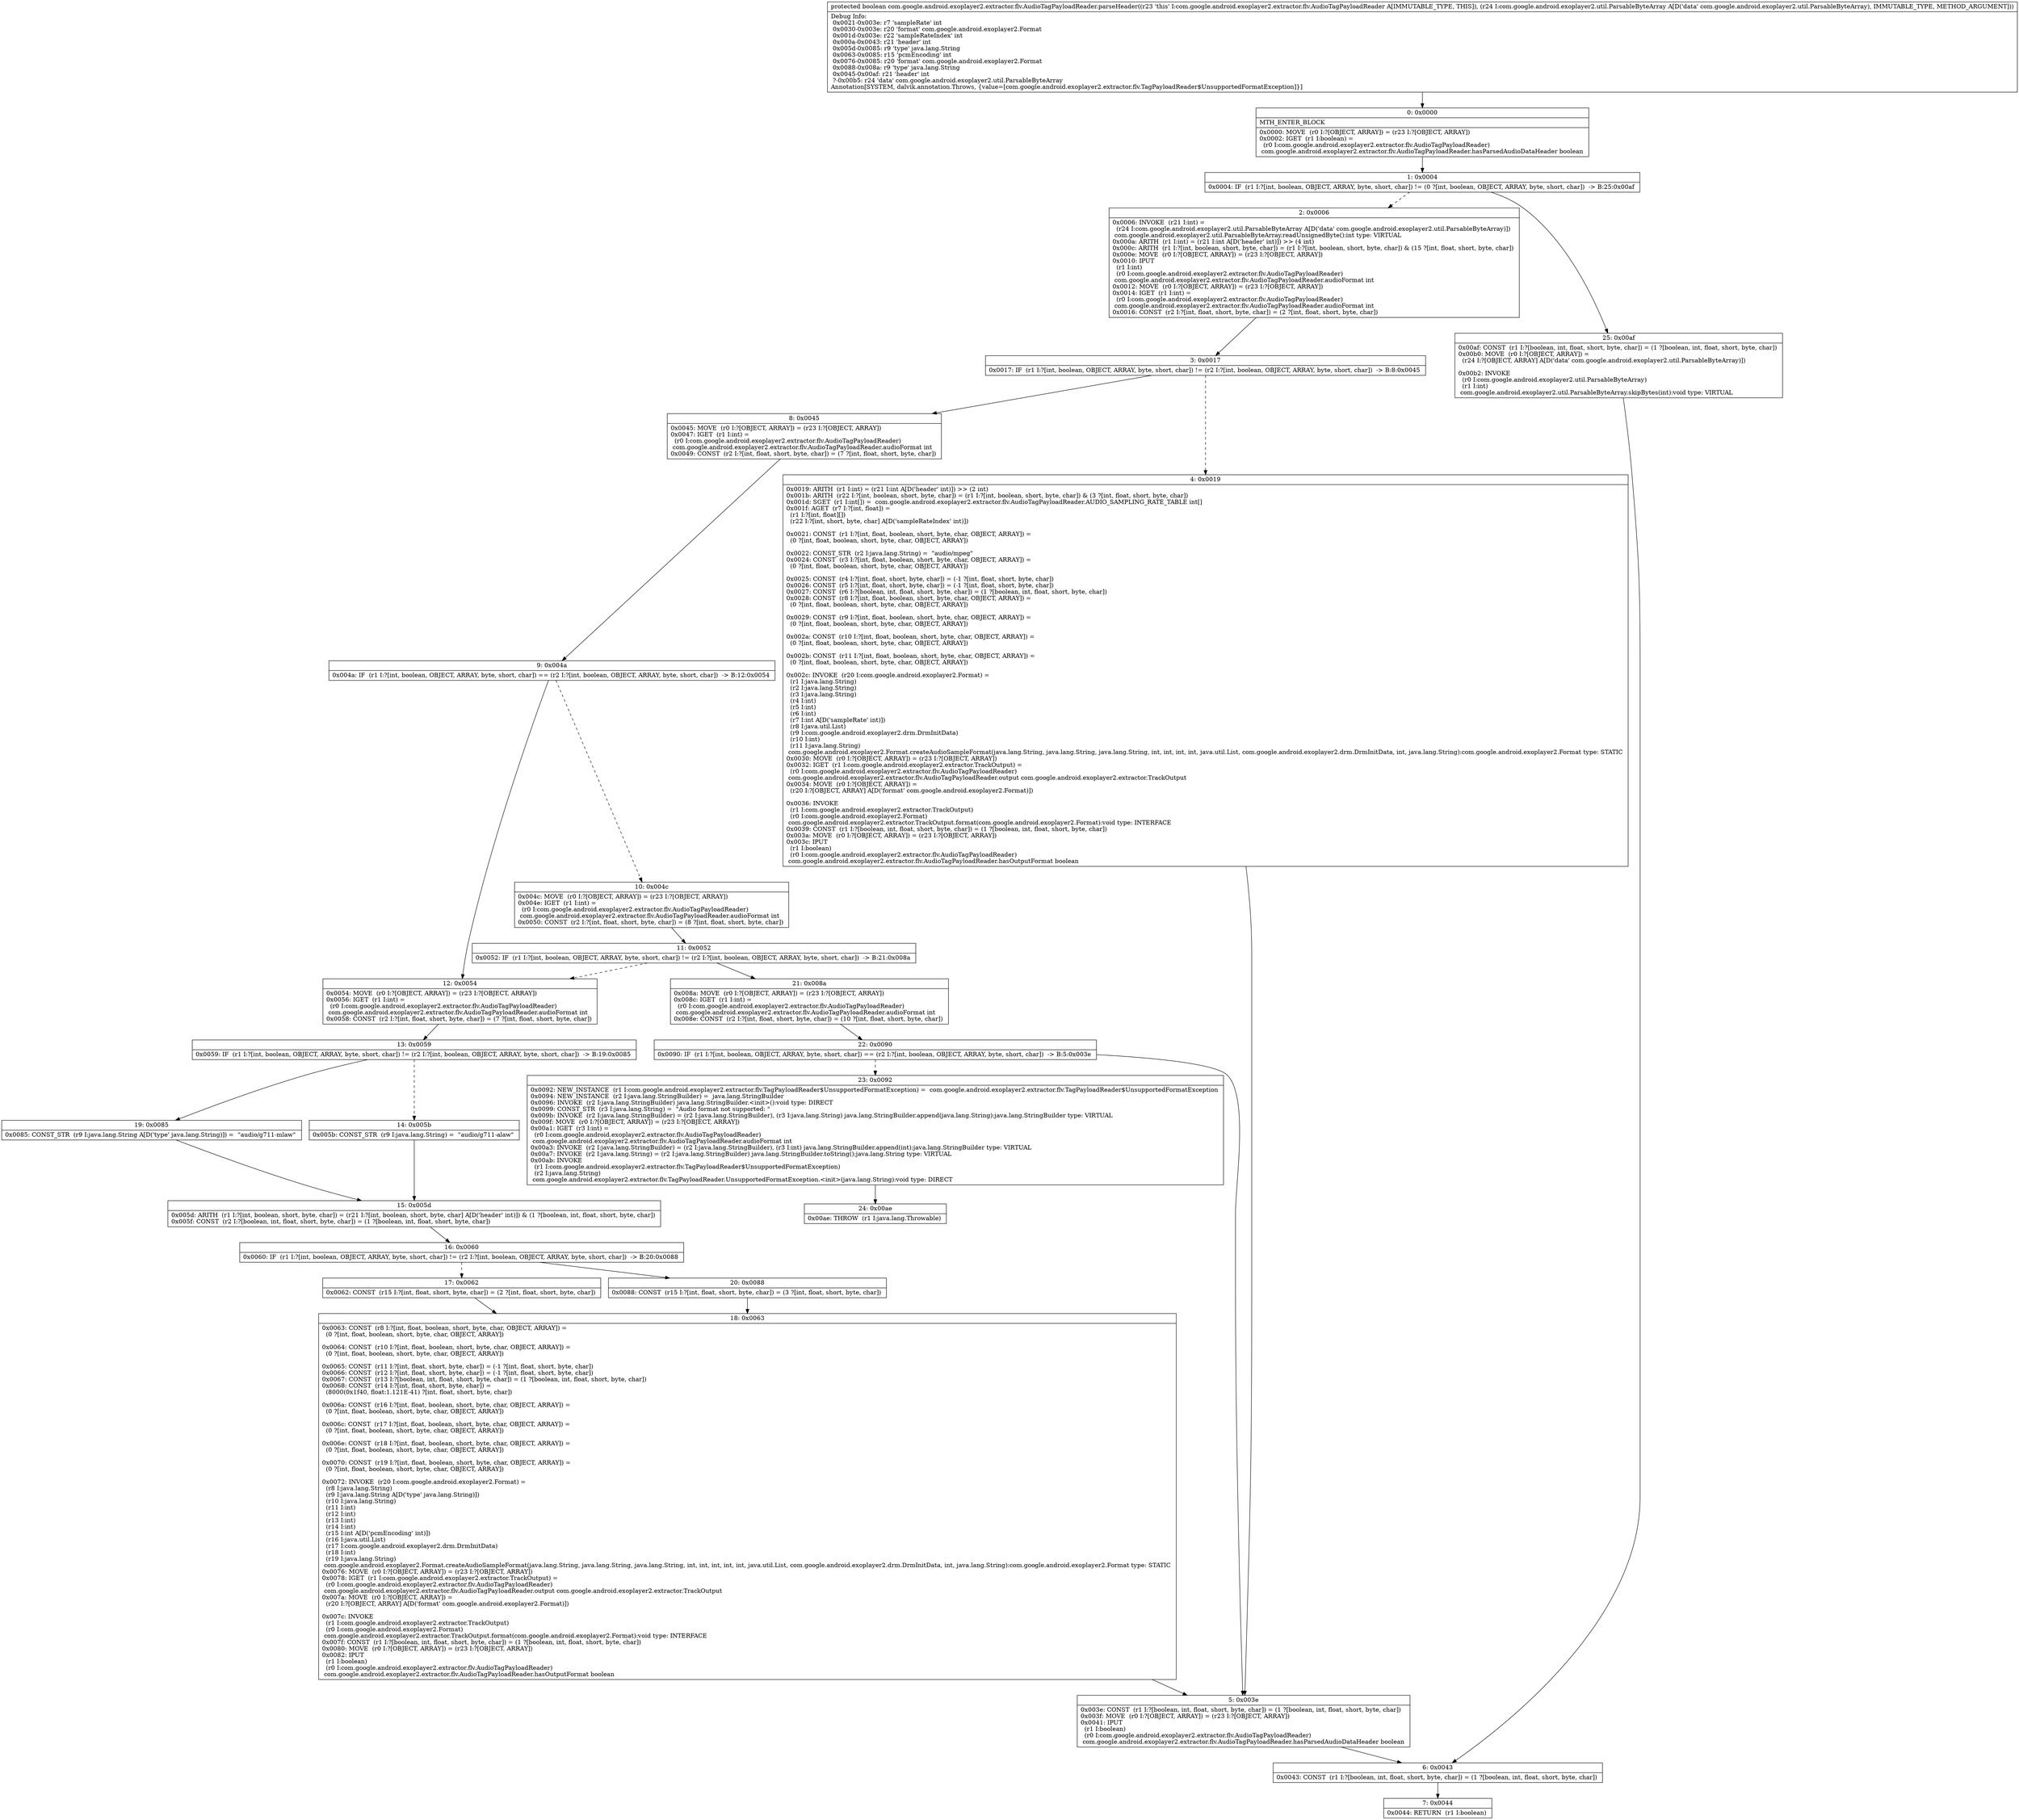 digraph "CFG forcom.google.android.exoplayer2.extractor.flv.AudioTagPayloadReader.parseHeader(Lcom\/google\/android\/exoplayer2\/util\/ParsableByteArray;)Z" {
Node_0 [shape=record,label="{0\:\ 0x0000|MTH_ENTER_BLOCK\l|0x0000: MOVE  (r0 I:?[OBJECT, ARRAY]) = (r23 I:?[OBJECT, ARRAY]) \l0x0002: IGET  (r1 I:boolean) = \l  (r0 I:com.google.android.exoplayer2.extractor.flv.AudioTagPayloadReader)\l com.google.android.exoplayer2.extractor.flv.AudioTagPayloadReader.hasParsedAudioDataHeader boolean \l}"];
Node_1 [shape=record,label="{1\:\ 0x0004|0x0004: IF  (r1 I:?[int, boolean, OBJECT, ARRAY, byte, short, char]) != (0 ?[int, boolean, OBJECT, ARRAY, byte, short, char])  \-\> B:25:0x00af \l}"];
Node_2 [shape=record,label="{2\:\ 0x0006|0x0006: INVOKE  (r21 I:int) = \l  (r24 I:com.google.android.exoplayer2.util.ParsableByteArray A[D('data' com.google.android.exoplayer2.util.ParsableByteArray)])\l com.google.android.exoplayer2.util.ParsableByteArray.readUnsignedByte():int type: VIRTUAL \l0x000a: ARITH  (r1 I:int) = (r21 I:int A[D('header' int)]) \>\> (4 int) \l0x000c: ARITH  (r1 I:?[int, boolean, short, byte, char]) = (r1 I:?[int, boolean, short, byte, char]) & (15 ?[int, float, short, byte, char]) \l0x000e: MOVE  (r0 I:?[OBJECT, ARRAY]) = (r23 I:?[OBJECT, ARRAY]) \l0x0010: IPUT  \l  (r1 I:int)\l  (r0 I:com.google.android.exoplayer2.extractor.flv.AudioTagPayloadReader)\l com.google.android.exoplayer2.extractor.flv.AudioTagPayloadReader.audioFormat int \l0x0012: MOVE  (r0 I:?[OBJECT, ARRAY]) = (r23 I:?[OBJECT, ARRAY]) \l0x0014: IGET  (r1 I:int) = \l  (r0 I:com.google.android.exoplayer2.extractor.flv.AudioTagPayloadReader)\l com.google.android.exoplayer2.extractor.flv.AudioTagPayloadReader.audioFormat int \l0x0016: CONST  (r2 I:?[int, float, short, byte, char]) = (2 ?[int, float, short, byte, char]) \l}"];
Node_3 [shape=record,label="{3\:\ 0x0017|0x0017: IF  (r1 I:?[int, boolean, OBJECT, ARRAY, byte, short, char]) != (r2 I:?[int, boolean, OBJECT, ARRAY, byte, short, char])  \-\> B:8:0x0045 \l}"];
Node_4 [shape=record,label="{4\:\ 0x0019|0x0019: ARITH  (r1 I:int) = (r21 I:int A[D('header' int)]) \>\> (2 int) \l0x001b: ARITH  (r22 I:?[int, boolean, short, byte, char]) = (r1 I:?[int, boolean, short, byte, char]) & (3 ?[int, float, short, byte, char]) \l0x001d: SGET  (r1 I:int[]) =  com.google.android.exoplayer2.extractor.flv.AudioTagPayloadReader.AUDIO_SAMPLING_RATE_TABLE int[] \l0x001f: AGET  (r7 I:?[int, float]) = \l  (r1 I:?[int, float][])\l  (r22 I:?[int, short, byte, char] A[D('sampleRateIndex' int)])\l \l0x0021: CONST  (r1 I:?[int, float, boolean, short, byte, char, OBJECT, ARRAY]) = \l  (0 ?[int, float, boolean, short, byte, char, OBJECT, ARRAY])\l \l0x0022: CONST_STR  (r2 I:java.lang.String) =  \"audio\/mpeg\" \l0x0024: CONST  (r3 I:?[int, float, boolean, short, byte, char, OBJECT, ARRAY]) = \l  (0 ?[int, float, boolean, short, byte, char, OBJECT, ARRAY])\l \l0x0025: CONST  (r4 I:?[int, float, short, byte, char]) = (\-1 ?[int, float, short, byte, char]) \l0x0026: CONST  (r5 I:?[int, float, short, byte, char]) = (\-1 ?[int, float, short, byte, char]) \l0x0027: CONST  (r6 I:?[boolean, int, float, short, byte, char]) = (1 ?[boolean, int, float, short, byte, char]) \l0x0028: CONST  (r8 I:?[int, float, boolean, short, byte, char, OBJECT, ARRAY]) = \l  (0 ?[int, float, boolean, short, byte, char, OBJECT, ARRAY])\l \l0x0029: CONST  (r9 I:?[int, float, boolean, short, byte, char, OBJECT, ARRAY]) = \l  (0 ?[int, float, boolean, short, byte, char, OBJECT, ARRAY])\l \l0x002a: CONST  (r10 I:?[int, float, boolean, short, byte, char, OBJECT, ARRAY]) = \l  (0 ?[int, float, boolean, short, byte, char, OBJECT, ARRAY])\l \l0x002b: CONST  (r11 I:?[int, float, boolean, short, byte, char, OBJECT, ARRAY]) = \l  (0 ?[int, float, boolean, short, byte, char, OBJECT, ARRAY])\l \l0x002c: INVOKE  (r20 I:com.google.android.exoplayer2.Format) = \l  (r1 I:java.lang.String)\l  (r2 I:java.lang.String)\l  (r3 I:java.lang.String)\l  (r4 I:int)\l  (r5 I:int)\l  (r6 I:int)\l  (r7 I:int A[D('sampleRate' int)])\l  (r8 I:java.util.List)\l  (r9 I:com.google.android.exoplayer2.drm.DrmInitData)\l  (r10 I:int)\l  (r11 I:java.lang.String)\l com.google.android.exoplayer2.Format.createAudioSampleFormat(java.lang.String, java.lang.String, java.lang.String, int, int, int, int, java.util.List, com.google.android.exoplayer2.drm.DrmInitData, int, java.lang.String):com.google.android.exoplayer2.Format type: STATIC \l0x0030: MOVE  (r0 I:?[OBJECT, ARRAY]) = (r23 I:?[OBJECT, ARRAY]) \l0x0032: IGET  (r1 I:com.google.android.exoplayer2.extractor.TrackOutput) = \l  (r0 I:com.google.android.exoplayer2.extractor.flv.AudioTagPayloadReader)\l com.google.android.exoplayer2.extractor.flv.AudioTagPayloadReader.output com.google.android.exoplayer2.extractor.TrackOutput \l0x0034: MOVE  (r0 I:?[OBJECT, ARRAY]) = \l  (r20 I:?[OBJECT, ARRAY] A[D('format' com.google.android.exoplayer2.Format)])\l \l0x0036: INVOKE  \l  (r1 I:com.google.android.exoplayer2.extractor.TrackOutput)\l  (r0 I:com.google.android.exoplayer2.Format)\l com.google.android.exoplayer2.extractor.TrackOutput.format(com.google.android.exoplayer2.Format):void type: INTERFACE \l0x0039: CONST  (r1 I:?[boolean, int, float, short, byte, char]) = (1 ?[boolean, int, float, short, byte, char]) \l0x003a: MOVE  (r0 I:?[OBJECT, ARRAY]) = (r23 I:?[OBJECT, ARRAY]) \l0x003c: IPUT  \l  (r1 I:boolean)\l  (r0 I:com.google.android.exoplayer2.extractor.flv.AudioTagPayloadReader)\l com.google.android.exoplayer2.extractor.flv.AudioTagPayloadReader.hasOutputFormat boolean \l}"];
Node_5 [shape=record,label="{5\:\ 0x003e|0x003e: CONST  (r1 I:?[boolean, int, float, short, byte, char]) = (1 ?[boolean, int, float, short, byte, char]) \l0x003f: MOVE  (r0 I:?[OBJECT, ARRAY]) = (r23 I:?[OBJECT, ARRAY]) \l0x0041: IPUT  \l  (r1 I:boolean)\l  (r0 I:com.google.android.exoplayer2.extractor.flv.AudioTagPayloadReader)\l com.google.android.exoplayer2.extractor.flv.AudioTagPayloadReader.hasParsedAudioDataHeader boolean \l}"];
Node_6 [shape=record,label="{6\:\ 0x0043|0x0043: CONST  (r1 I:?[boolean, int, float, short, byte, char]) = (1 ?[boolean, int, float, short, byte, char]) \l}"];
Node_7 [shape=record,label="{7\:\ 0x0044|0x0044: RETURN  (r1 I:boolean) \l}"];
Node_8 [shape=record,label="{8\:\ 0x0045|0x0045: MOVE  (r0 I:?[OBJECT, ARRAY]) = (r23 I:?[OBJECT, ARRAY]) \l0x0047: IGET  (r1 I:int) = \l  (r0 I:com.google.android.exoplayer2.extractor.flv.AudioTagPayloadReader)\l com.google.android.exoplayer2.extractor.flv.AudioTagPayloadReader.audioFormat int \l0x0049: CONST  (r2 I:?[int, float, short, byte, char]) = (7 ?[int, float, short, byte, char]) \l}"];
Node_9 [shape=record,label="{9\:\ 0x004a|0x004a: IF  (r1 I:?[int, boolean, OBJECT, ARRAY, byte, short, char]) == (r2 I:?[int, boolean, OBJECT, ARRAY, byte, short, char])  \-\> B:12:0x0054 \l}"];
Node_10 [shape=record,label="{10\:\ 0x004c|0x004c: MOVE  (r0 I:?[OBJECT, ARRAY]) = (r23 I:?[OBJECT, ARRAY]) \l0x004e: IGET  (r1 I:int) = \l  (r0 I:com.google.android.exoplayer2.extractor.flv.AudioTagPayloadReader)\l com.google.android.exoplayer2.extractor.flv.AudioTagPayloadReader.audioFormat int \l0x0050: CONST  (r2 I:?[int, float, short, byte, char]) = (8 ?[int, float, short, byte, char]) \l}"];
Node_11 [shape=record,label="{11\:\ 0x0052|0x0052: IF  (r1 I:?[int, boolean, OBJECT, ARRAY, byte, short, char]) != (r2 I:?[int, boolean, OBJECT, ARRAY, byte, short, char])  \-\> B:21:0x008a \l}"];
Node_12 [shape=record,label="{12\:\ 0x0054|0x0054: MOVE  (r0 I:?[OBJECT, ARRAY]) = (r23 I:?[OBJECT, ARRAY]) \l0x0056: IGET  (r1 I:int) = \l  (r0 I:com.google.android.exoplayer2.extractor.flv.AudioTagPayloadReader)\l com.google.android.exoplayer2.extractor.flv.AudioTagPayloadReader.audioFormat int \l0x0058: CONST  (r2 I:?[int, float, short, byte, char]) = (7 ?[int, float, short, byte, char]) \l}"];
Node_13 [shape=record,label="{13\:\ 0x0059|0x0059: IF  (r1 I:?[int, boolean, OBJECT, ARRAY, byte, short, char]) != (r2 I:?[int, boolean, OBJECT, ARRAY, byte, short, char])  \-\> B:19:0x0085 \l}"];
Node_14 [shape=record,label="{14\:\ 0x005b|0x005b: CONST_STR  (r9 I:java.lang.String) =  \"audio\/g711\-alaw\" \l}"];
Node_15 [shape=record,label="{15\:\ 0x005d|0x005d: ARITH  (r1 I:?[int, boolean, short, byte, char]) = (r21 I:?[int, boolean, short, byte, char] A[D('header' int)]) & (1 ?[boolean, int, float, short, byte, char]) \l0x005f: CONST  (r2 I:?[boolean, int, float, short, byte, char]) = (1 ?[boolean, int, float, short, byte, char]) \l}"];
Node_16 [shape=record,label="{16\:\ 0x0060|0x0060: IF  (r1 I:?[int, boolean, OBJECT, ARRAY, byte, short, char]) != (r2 I:?[int, boolean, OBJECT, ARRAY, byte, short, char])  \-\> B:20:0x0088 \l}"];
Node_17 [shape=record,label="{17\:\ 0x0062|0x0062: CONST  (r15 I:?[int, float, short, byte, char]) = (2 ?[int, float, short, byte, char]) \l}"];
Node_18 [shape=record,label="{18\:\ 0x0063|0x0063: CONST  (r8 I:?[int, float, boolean, short, byte, char, OBJECT, ARRAY]) = \l  (0 ?[int, float, boolean, short, byte, char, OBJECT, ARRAY])\l \l0x0064: CONST  (r10 I:?[int, float, boolean, short, byte, char, OBJECT, ARRAY]) = \l  (0 ?[int, float, boolean, short, byte, char, OBJECT, ARRAY])\l \l0x0065: CONST  (r11 I:?[int, float, short, byte, char]) = (\-1 ?[int, float, short, byte, char]) \l0x0066: CONST  (r12 I:?[int, float, short, byte, char]) = (\-1 ?[int, float, short, byte, char]) \l0x0067: CONST  (r13 I:?[boolean, int, float, short, byte, char]) = (1 ?[boolean, int, float, short, byte, char]) \l0x0068: CONST  (r14 I:?[int, float, short, byte, char]) = \l  (8000(0x1f40, float:1.121E\-41) ?[int, float, short, byte, char])\l \l0x006a: CONST  (r16 I:?[int, float, boolean, short, byte, char, OBJECT, ARRAY]) = \l  (0 ?[int, float, boolean, short, byte, char, OBJECT, ARRAY])\l \l0x006c: CONST  (r17 I:?[int, float, boolean, short, byte, char, OBJECT, ARRAY]) = \l  (0 ?[int, float, boolean, short, byte, char, OBJECT, ARRAY])\l \l0x006e: CONST  (r18 I:?[int, float, boolean, short, byte, char, OBJECT, ARRAY]) = \l  (0 ?[int, float, boolean, short, byte, char, OBJECT, ARRAY])\l \l0x0070: CONST  (r19 I:?[int, float, boolean, short, byte, char, OBJECT, ARRAY]) = \l  (0 ?[int, float, boolean, short, byte, char, OBJECT, ARRAY])\l \l0x0072: INVOKE  (r20 I:com.google.android.exoplayer2.Format) = \l  (r8 I:java.lang.String)\l  (r9 I:java.lang.String A[D('type' java.lang.String)])\l  (r10 I:java.lang.String)\l  (r11 I:int)\l  (r12 I:int)\l  (r13 I:int)\l  (r14 I:int)\l  (r15 I:int A[D('pcmEncoding' int)])\l  (r16 I:java.util.List)\l  (r17 I:com.google.android.exoplayer2.drm.DrmInitData)\l  (r18 I:int)\l  (r19 I:java.lang.String)\l com.google.android.exoplayer2.Format.createAudioSampleFormat(java.lang.String, java.lang.String, java.lang.String, int, int, int, int, int, java.util.List, com.google.android.exoplayer2.drm.DrmInitData, int, java.lang.String):com.google.android.exoplayer2.Format type: STATIC \l0x0076: MOVE  (r0 I:?[OBJECT, ARRAY]) = (r23 I:?[OBJECT, ARRAY]) \l0x0078: IGET  (r1 I:com.google.android.exoplayer2.extractor.TrackOutput) = \l  (r0 I:com.google.android.exoplayer2.extractor.flv.AudioTagPayloadReader)\l com.google.android.exoplayer2.extractor.flv.AudioTagPayloadReader.output com.google.android.exoplayer2.extractor.TrackOutput \l0x007a: MOVE  (r0 I:?[OBJECT, ARRAY]) = \l  (r20 I:?[OBJECT, ARRAY] A[D('format' com.google.android.exoplayer2.Format)])\l \l0x007c: INVOKE  \l  (r1 I:com.google.android.exoplayer2.extractor.TrackOutput)\l  (r0 I:com.google.android.exoplayer2.Format)\l com.google.android.exoplayer2.extractor.TrackOutput.format(com.google.android.exoplayer2.Format):void type: INTERFACE \l0x007f: CONST  (r1 I:?[boolean, int, float, short, byte, char]) = (1 ?[boolean, int, float, short, byte, char]) \l0x0080: MOVE  (r0 I:?[OBJECT, ARRAY]) = (r23 I:?[OBJECT, ARRAY]) \l0x0082: IPUT  \l  (r1 I:boolean)\l  (r0 I:com.google.android.exoplayer2.extractor.flv.AudioTagPayloadReader)\l com.google.android.exoplayer2.extractor.flv.AudioTagPayloadReader.hasOutputFormat boolean \l}"];
Node_19 [shape=record,label="{19\:\ 0x0085|0x0085: CONST_STR  (r9 I:java.lang.String A[D('type' java.lang.String)]) =  \"audio\/g711\-mlaw\" \l}"];
Node_20 [shape=record,label="{20\:\ 0x0088|0x0088: CONST  (r15 I:?[int, float, short, byte, char]) = (3 ?[int, float, short, byte, char]) \l}"];
Node_21 [shape=record,label="{21\:\ 0x008a|0x008a: MOVE  (r0 I:?[OBJECT, ARRAY]) = (r23 I:?[OBJECT, ARRAY]) \l0x008c: IGET  (r1 I:int) = \l  (r0 I:com.google.android.exoplayer2.extractor.flv.AudioTagPayloadReader)\l com.google.android.exoplayer2.extractor.flv.AudioTagPayloadReader.audioFormat int \l0x008e: CONST  (r2 I:?[int, float, short, byte, char]) = (10 ?[int, float, short, byte, char]) \l}"];
Node_22 [shape=record,label="{22\:\ 0x0090|0x0090: IF  (r1 I:?[int, boolean, OBJECT, ARRAY, byte, short, char]) == (r2 I:?[int, boolean, OBJECT, ARRAY, byte, short, char])  \-\> B:5:0x003e \l}"];
Node_23 [shape=record,label="{23\:\ 0x0092|0x0092: NEW_INSTANCE  (r1 I:com.google.android.exoplayer2.extractor.flv.TagPayloadReader$UnsupportedFormatException) =  com.google.android.exoplayer2.extractor.flv.TagPayloadReader$UnsupportedFormatException \l0x0094: NEW_INSTANCE  (r2 I:java.lang.StringBuilder) =  java.lang.StringBuilder \l0x0096: INVOKE  (r2 I:java.lang.StringBuilder) java.lang.StringBuilder.\<init\>():void type: DIRECT \l0x0099: CONST_STR  (r3 I:java.lang.String) =  \"Audio format not supported: \" \l0x009b: INVOKE  (r2 I:java.lang.StringBuilder) = (r2 I:java.lang.StringBuilder), (r3 I:java.lang.String) java.lang.StringBuilder.append(java.lang.String):java.lang.StringBuilder type: VIRTUAL \l0x009f: MOVE  (r0 I:?[OBJECT, ARRAY]) = (r23 I:?[OBJECT, ARRAY]) \l0x00a1: IGET  (r3 I:int) = \l  (r0 I:com.google.android.exoplayer2.extractor.flv.AudioTagPayloadReader)\l com.google.android.exoplayer2.extractor.flv.AudioTagPayloadReader.audioFormat int \l0x00a3: INVOKE  (r2 I:java.lang.StringBuilder) = (r2 I:java.lang.StringBuilder), (r3 I:int) java.lang.StringBuilder.append(int):java.lang.StringBuilder type: VIRTUAL \l0x00a7: INVOKE  (r2 I:java.lang.String) = (r2 I:java.lang.StringBuilder) java.lang.StringBuilder.toString():java.lang.String type: VIRTUAL \l0x00ab: INVOKE  \l  (r1 I:com.google.android.exoplayer2.extractor.flv.TagPayloadReader$UnsupportedFormatException)\l  (r2 I:java.lang.String)\l com.google.android.exoplayer2.extractor.flv.TagPayloadReader.UnsupportedFormatException.\<init\>(java.lang.String):void type: DIRECT \l}"];
Node_24 [shape=record,label="{24\:\ 0x00ae|0x00ae: THROW  (r1 I:java.lang.Throwable) \l}"];
Node_25 [shape=record,label="{25\:\ 0x00af|0x00af: CONST  (r1 I:?[boolean, int, float, short, byte, char]) = (1 ?[boolean, int, float, short, byte, char]) \l0x00b0: MOVE  (r0 I:?[OBJECT, ARRAY]) = \l  (r24 I:?[OBJECT, ARRAY] A[D('data' com.google.android.exoplayer2.util.ParsableByteArray)])\l \l0x00b2: INVOKE  \l  (r0 I:com.google.android.exoplayer2.util.ParsableByteArray)\l  (r1 I:int)\l com.google.android.exoplayer2.util.ParsableByteArray.skipBytes(int):void type: VIRTUAL \l}"];
MethodNode[shape=record,label="{protected boolean com.google.android.exoplayer2.extractor.flv.AudioTagPayloadReader.parseHeader((r23 'this' I:com.google.android.exoplayer2.extractor.flv.AudioTagPayloadReader A[IMMUTABLE_TYPE, THIS]), (r24 I:com.google.android.exoplayer2.util.ParsableByteArray A[D('data' com.google.android.exoplayer2.util.ParsableByteArray), IMMUTABLE_TYPE, METHOD_ARGUMENT]))  | Debug Info:\l  0x0021\-0x003e: r7 'sampleRate' int\l  0x0030\-0x003e: r20 'format' com.google.android.exoplayer2.Format\l  0x001d\-0x003e: r22 'sampleRateIndex' int\l  0x000a\-0x0043: r21 'header' int\l  0x005d\-0x0085: r9 'type' java.lang.String\l  0x0063\-0x0085: r15 'pcmEncoding' int\l  0x0076\-0x0085: r20 'format' com.google.android.exoplayer2.Format\l  0x0088\-0x008a: r9 'type' java.lang.String\l  0x0045\-0x00af: r21 'header' int\l  ?\-0x00b5: r24 'data' com.google.android.exoplayer2.util.ParsableByteArray\lAnnotation[SYSTEM, dalvik.annotation.Throws, \{value=[com.google.android.exoplayer2.extractor.flv.TagPayloadReader$UnsupportedFormatException]\}]\l}"];
MethodNode -> Node_0;
Node_0 -> Node_1;
Node_1 -> Node_2[style=dashed];
Node_1 -> Node_25;
Node_2 -> Node_3;
Node_3 -> Node_4[style=dashed];
Node_3 -> Node_8;
Node_4 -> Node_5;
Node_5 -> Node_6;
Node_6 -> Node_7;
Node_8 -> Node_9;
Node_9 -> Node_10[style=dashed];
Node_9 -> Node_12;
Node_10 -> Node_11;
Node_11 -> Node_12[style=dashed];
Node_11 -> Node_21;
Node_12 -> Node_13;
Node_13 -> Node_14[style=dashed];
Node_13 -> Node_19;
Node_14 -> Node_15;
Node_15 -> Node_16;
Node_16 -> Node_17[style=dashed];
Node_16 -> Node_20;
Node_17 -> Node_18;
Node_18 -> Node_5;
Node_19 -> Node_15;
Node_20 -> Node_18;
Node_21 -> Node_22;
Node_22 -> Node_5;
Node_22 -> Node_23[style=dashed];
Node_23 -> Node_24;
Node_25 -> Node_6;
}

